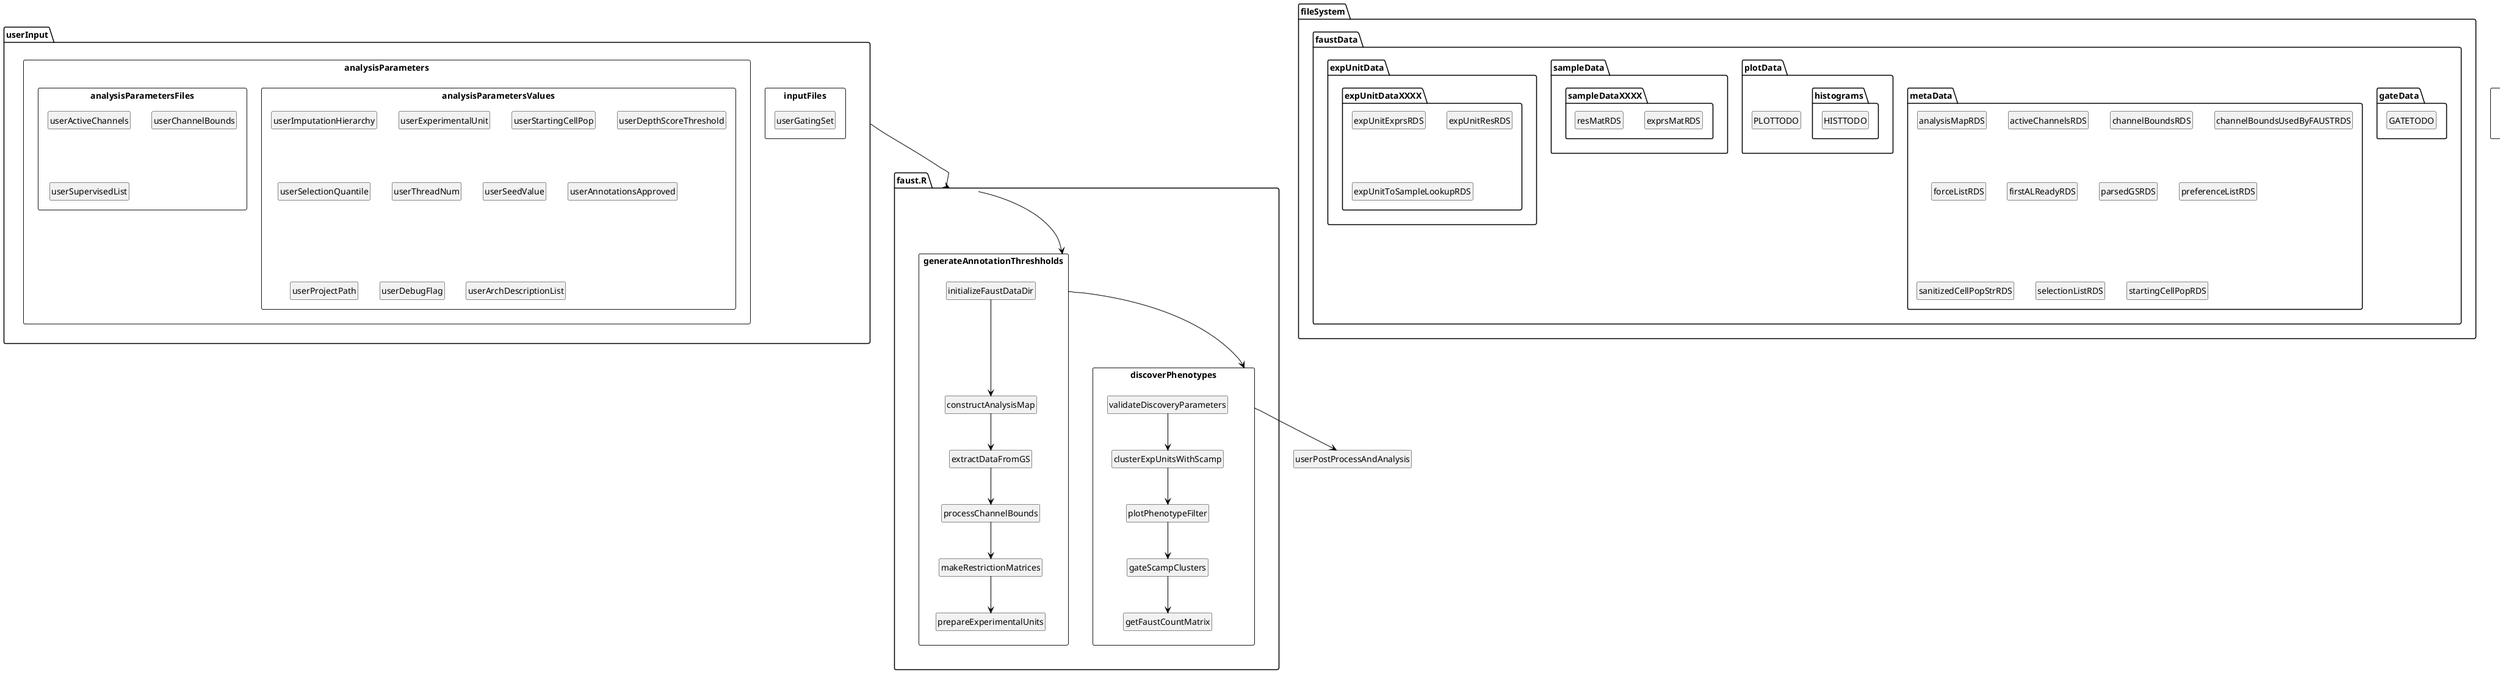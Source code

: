 @startuml
top to bottom direction
hide circle
hide members

!global input_color = "#008000"
!global internal_requirement_color = "#ff004d"
!global output_color = "#0091ff"
!global adhoc_parameter_color = "#ff5900"
!global default_logic_color = "#000000"

package userInput <<Folder>> {
    package inputFiles <<Rectangle>> {
        class userGatingSet
    }

    package analysisParameters <<Rectangle>> {
        package analysisParametersValues <<Rectangle>> {
            class userImputationHierarchy
            class userExperimentalUnit
            class userStartingCellPop
            class userDepthScoreThreshold
            class userSelectionQuantile
            class userThreadNum
            class userSeedValue
            class userAnnotationsApproved
            class userProjectPath
            class userDebugFlag
            class userArchDescriptionList
        }

        package analysisParametersFiles <<Rectangle>> {
            class userActiveChannels
            class userChannelBounds
            class userSupervisedList
        }
    }
}

package fileSystem <<Folder>> {
    package faustData <<Folder>> {
        package gateData <<Folder>> {
            class GATETODO
        }

        package metaData <<Folder>> {
            class analysisMapRDS
            class activeChannelsRDS
            class channelBoundsRDS
            class channelBoundsUsedByFAUSTRDS
            class forceListRDS
            class firstALReadyRDS
            class parsedGSRDS
            class preferenceListRDS
            class sanitizedCellPopStrRDS
            class selectionListRDS
            class startingCellPopRDS
        }

        package plotData <<Folder>> {
            class PLOTTODO
            package histograms <<Folder>> {
                class HISTTODO
            }
        }

        package sampleData <<Folder>> {
            package sampleDataXXXX <<Folder>> {
                class exprsMatRDS
                class resMatRDS
            }
        }

        package expUnitData <<Folder>> {
            package expUnitDataXXXX <<Folder>> {
                class expUnitExprsRDS
                class expUnitResRDS
                class expUnitToSampleLookupRDS
            }
        }
    }
}

package adhocVarialbes <<Rectangle>> {
    class gspData
    class sampleNames
}

package faust.R as faustR <<Folder>> {
    package generateAnnotationThreshholds <<Rectangle>> {
        class initializeFaustDataDir
        class constructAnalysisMap
        class extractDataFromGS
        class processChannelBounds
        class makeRestrictionMatrices
        class prepareExperimentalUnits
    }

    package discoverPhenotypes <<Rectangle>> {
        class validateDiscoveryParameters
        class clusterExpUnitsWithScamp
        class plotPhenotypeFilter
        class gateScampClusters
        class getFaustCountMatrix
    }
}

class userPostProcessAndAnalysis

' ------------------------------------------------------------------------------
' Program Flow
' ------------------------------------------------------------------------------
' Moves through the overall state
userInput -[default_logic_color]-> faustR
faustR -[default_logic_color]-> generateAnnotationThreshholds
generateAnnotationThreshholds -[default_logic_color]-> discoverPhenotypes
discoverPhenotypes -[default_logic_color]-> userPostProcessAndAnalysis
' Moves through generateAnnotationThreshholds
initializeFaustDataDir -[default_logic_color]-> constructAnalysisMap
constructAnalysisMap -[default_logic_color]-> extractDataFromGS
extractDataFromGS -[default_logic_color]-> processChannelBounds
processChannelBounds -[default_logic_color]-> makeRestrictionMatrices
makeRestrictionMatrices -[default_logic_color]-> prepareExperimentalUnits
' Moves through discoverPhenotypes
validateDiscoveryParameters -[default_logic_color]-> clusterExpUnitsWithScamp
clusterExpUnitsWithScamp -[default_logic_color]-> plotPhenotypeFilter
plotPhenotypeFilter -[default_logic_color]-> gateScampClusters
gateScampClusters -[default_logic_color]-> getFaustCountMatrix

@enduml